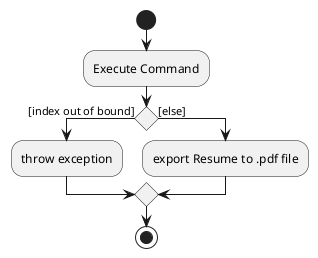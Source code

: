 @startuml
start
:Execute Command;

if () then ([index out of bound])
    :throw exception;
else ([else])
    :export Resume to .pdf file;

endif
stop
@enduml
